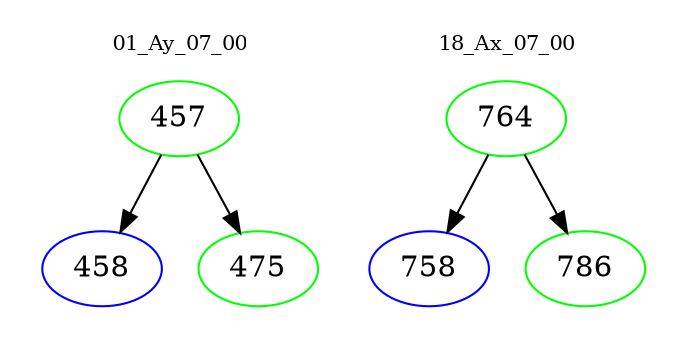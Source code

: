 digraph{
subgraph cluster_0 {
color = white
label = "01_Ay_07_00";
fontsize=10;
T0_457 [label="457", color="green"]
T0_457 -> T0_458 [color="black"]
T0_458 [label="458", color="blue"]
T0_457 -> T0_475 [color="black"]
T0_475 [label="475", color="green"]
}
subgraph cluster_1 {
color = white
label = "18_Ax_07_00";
fontsize=10;
T1_764 [label="764", color="green"]
T1_764 -> T1_758 [color="black"]
T1_758 [label="758", color="blue"]
T1_764 -> T1_786 [color="black"]
T1_786 [label="786", color="green"]
}
}
